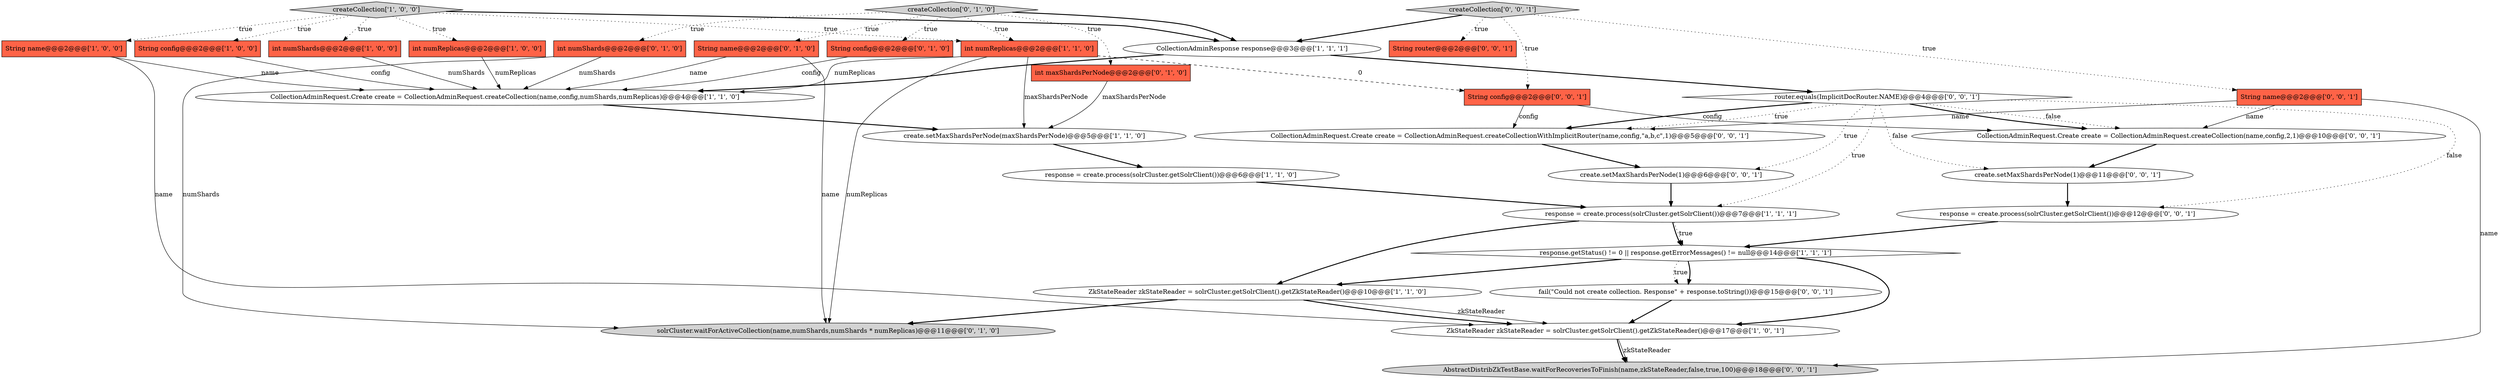 digraph {
11 [style = filled, label = "createCollection['1', '0', '0']", fillcolor = lightgray, shape = diamond image = "AAA0AAABBB1BBB"];
25 [style = filled, label = "create.setMaxShardsPerNode(1)@@@6@@@['0', '0', '1']", fillcolor = white, shape = ellipse image = "AAA0AAABBB3BBB"];
23 [style = filled, label = "String router@@@2@@@['0', '0', '1']", fillcolor = tomato, shape = box image = "AAA0AAABBB3BBB"];
30 [style = filled, label = "CollectionAdminRequest.Create create = CollectionAdminRequest.createCollectionWithImplicitRouter(name,config,\"a,b,c\",1)@@@5@@@['0', '0', '1']", fillcolor = white, shape = ellipse image = "AAA0AAABBB3BBB"];
4 [style = filled, label = "int numShards@@@2@@@['1', '0', '0']", fillcolor = tomato, shape = box image = "AAA0AAABBB1BBB"];
7 [style = filled, label = "response = create.process(solrCluster.getSolrClient())@@@7@@@['1', '1', '1']", fillcolor = white, shape = ellipse image = "AAA0AAABBB1BBB"];
19 [style = filled, label = "solrCluster.waitForActiveCollection(name,numShards,numShards * numReplicas)@@@11@@@['0', '1', '0']", fillcolor = lightgray, shape = ellipse image = "AAA0AAABBB2BBB"];
17 [style = filled, label = "String name@@@2@@@['0', '1', '0']", fillcolor = tomato, shape = box image = "AAA0AAABBB2BBB"];
28 [style = filled, label = "CollectionAdminRequest.Create create = CollectionAdminRequest.createCollection(name,config,2,1)@@@10@@@['0', '0', '1']", fillcolor = white, shape = ellipse image = "AAA0AAABBB3BBB"];
31 [style = filled, label = "AbstractDistribZkTestBase.waitForRecoveriesToFinish(name,zkStateReader,false,true,100)@@@18@@@['0', '0', '1']", fillcolor = lightgray, shape = ellipse image = "AAA0AAABBB3BBB"];
20 [style = filled, label = "String name@@@2@@@['0', '0', '1']", fillcolor = tomato, shape = box image = "AAA0AAABBB3BBB"];
6 [style = filled, label = "ZkStateReader zkStateReader = solrCluster.getSolrClient().getZkStateReader()@@@10@@@['1', '1', '0']", fillcolor = white, shape = ellipse image = "AAA0AAABBB1BBB"];
0 [style = filled, label = "CollectionAdminRequest.Create create = CollectionAdminRequest.createCollection(name,config,numShards,numReplicas)@@@4@@@['1', '1', '0']", fillcolor = white, shape = ellipse image = "AAA0AAABBB1BBB"];
9 [style = filled, label = "response = create.process(solrCluster.getSolrClient())@@@6@@@['1', '1', '0']", fillcolor = white, shape = ellipse image = "AAA0AAABBB1BBB"];
10 [style = filled, label = "CollectionAdminResponse response@@@3@@@['1', '1', '1']", fillcolor = white, shape = ellipse image = "AAA0AAABBB1BBB"];
21 [style = filled, label = "router.equals(ImplicitDocRouter.NAME)@@@4@@@['0', '0', '1']", fillcolor = white, shape = diamond image = "AAA0AAABBB3BBB"];
24 [style = filled, label = "String config@@@2@@@['0', '0', '1']", fillcolor = tomato, shape = box image = "AAA0AAABBB3BBB"];
16 [style = filled, label = "createCollection['0', '1', '0']", fillcolor = lightgray, shape = diamond image = "AAA0AAABBB2BBB"];
5 [style = filled, label = "response.getStatus() != 0 || response.getErrorMessages() != null@@@14@@@['1', '1', '1']", fillcolor = white, shape = diamond image = "AAA0AAABBB1BBB"];
15 [style = filled, label = "String config@@@2@@@['0', '1', '0']", fillcolor = tomato, shape = box image = "AAA0AAABBB2BBB"];
29 [style = filled, label = "fail(\"Could not create collection. Response\" + response.toString())@@@15@@@['0', '0', '1']", fillcolor = white, shape = ellipse image = "AAA0AAABBB3BBB"];
26 [style = filled, label = "response = create.process(solrCluster.getSolrClient())@@@12@@@['0', '0', '1']", fillcolor = white, shape = ellipse image = "AAA0AAABBB3BBB"];
22 [style = filled, label = "create.setMaxShardsPerNode(1)@@@11@@@['0', '0', '1']", fillcolor = white, shape = ellipse image = "AAA0AAABBB3BBB"];
27 [style = filled, label = "createCollection['0', '0', '1']", fillcolor = lightgray, shape = diamond image = "AAA0AAABBB3BBB"];
1 [style = filled, label = "ZkStateReader zkStateReader = solrCluster.getSolrClient().getZkStateReader()@@@17@@@['1', '0', '1']", fillcolor = white, shape = ellipse image = "AAA0AAABBB1BBB"];
3 [style = filled, label = "int numReplicas@@@2@@@['1', '0', '0']", fillcolor = tomato, shape = box image = "AAA0AAABBB1BBB"];
8 [style = filled, label = "String name@@@2@@@['1', '0', '0']", fillcolor = tomato, shape = box image = "AAA0AAABBB1BBB"];
2 [style = filled, label = "String config@@@2@@@['1', '0', '0']", fillcolor = tomato, shape = box image = "AAA0AAABBB1BBB"];
14 [style = filled, label = "int maxShardsPerNode@@@2@@@['0', '1', '0']", fillcolor = tomato, shape = box image = "AAA0AAABBB2BBB"];
12 [style = filled, label = "create.setMaxShardsPerNode(maxShardsPerNode)@@@5@@@['1', '1', '0']", fillcolor = white, shape = ellipse image = "AAA0AAABBB1BBB"];
18 [style = filled, label = "int numShards@@@2@@@['0', '1', '0']", fillcolor = tomato, shape = box image = "AAA0AAABBB2BBB"];
13 [style = filled, label = "int numReplicas@@@2@@@['1', '1', '0']", fillcolor = tomato, shape = box image = "AAA0AAABBB1BBB"];
17->0 [style = solid, label="name"];
17->19 [style = solid, label="name"];
11->3 [style = dotted, label="true"];
10->21 [style = bold, label=""];
11->2 [style = dotted, label="true"];
1->31 [style = bold, label=""];
27->20 [style = dotted, label="true"];
21->25 [style = dotted, label="true"];
21->28 [style = dotted, label="false"];
13->12 [style = solid, label="maxShardsPerNode"];
20->31 [style = solid, label="name"];
21->28 [style = bold, label=""];
20->30 [style = solid, label="name"];
5->1 [style = bold, label=""];
25->7 [style = bold, label=""];
16->18 [style = dotted, label="true"];
7->6 [style = bold, label=""];
21->30 [style = bold, label=""];
16->14 [style = dotted, label="true"];
18->0 [style = solid, label="numShards"];
16->13 [style = dotted, label="true"];
20->28 [style = solid, label="name"];
2->0 [style = solid, label="config"];
6->19 [style = bold, label=""];
30->25 [style = bold, label=""];
16->15 [style = dotted, label="true"];
16->10 [style = bold, label=""];
13->24 [style = dashed, label="0"];
9->7 [style = bold, label=""];
7->5 [style = dotted, label="true"];
12->9 [style = bold, label=""];
28->22 [style = bold, label=""];
1->31 [style = solid, label="zkStateReader"];
21->30 [style = dotted, label="true"];
13->19 [style = solid, label="numReplicas"];
3->0 [style = solid, label="numReplicas"];
13->0 [style = solid, label="numReplicas"];
11->8 [style = dotted, label="true"];
11->10 [style = bold, label=""];
22->26 [style = bold, label=""];
26->5 [style = bold, label=""];
0->12 [style = bold, label=""];
14->12 [style = solid, label="maxShardsPerNode"];
27->10 [style = bold, label=""];
24->30 [style = solid, label="config"];
24->28 [style = solid, label="config"];
21->7 [style = dotted, label="true"];
18->19 [style = solid, label="numShards"];
21->26 [style = dotted, label="false"];
5->29 [style = bold, label=""];
7->5 [style = bold, label=""];
11->4 [style = dotted, label="true"];
27->23 [style = dotted, label="true"];
6->1 [style = solid, label="zkStateReader"];
29->1 [style = bold, label=""];
11->13 [style = dotted, label="true"];
8->0 [style = solid, label="name"];
16->17 [style = dotted, label="true"];
21->22 [style = dotted, label="false"];
6->1 [style = bold, label=""];
5->29 [style = dotted, label="true"];
10->0 [style = bold, label=""];
5->6 [style = bold, label=""];
15->0 [style = solid, label="config"];
27->24 [style = dotted, label="true"];
4->0 [style = solid, label="numShards"];
8->1 [style = solid, label="name"];
}
